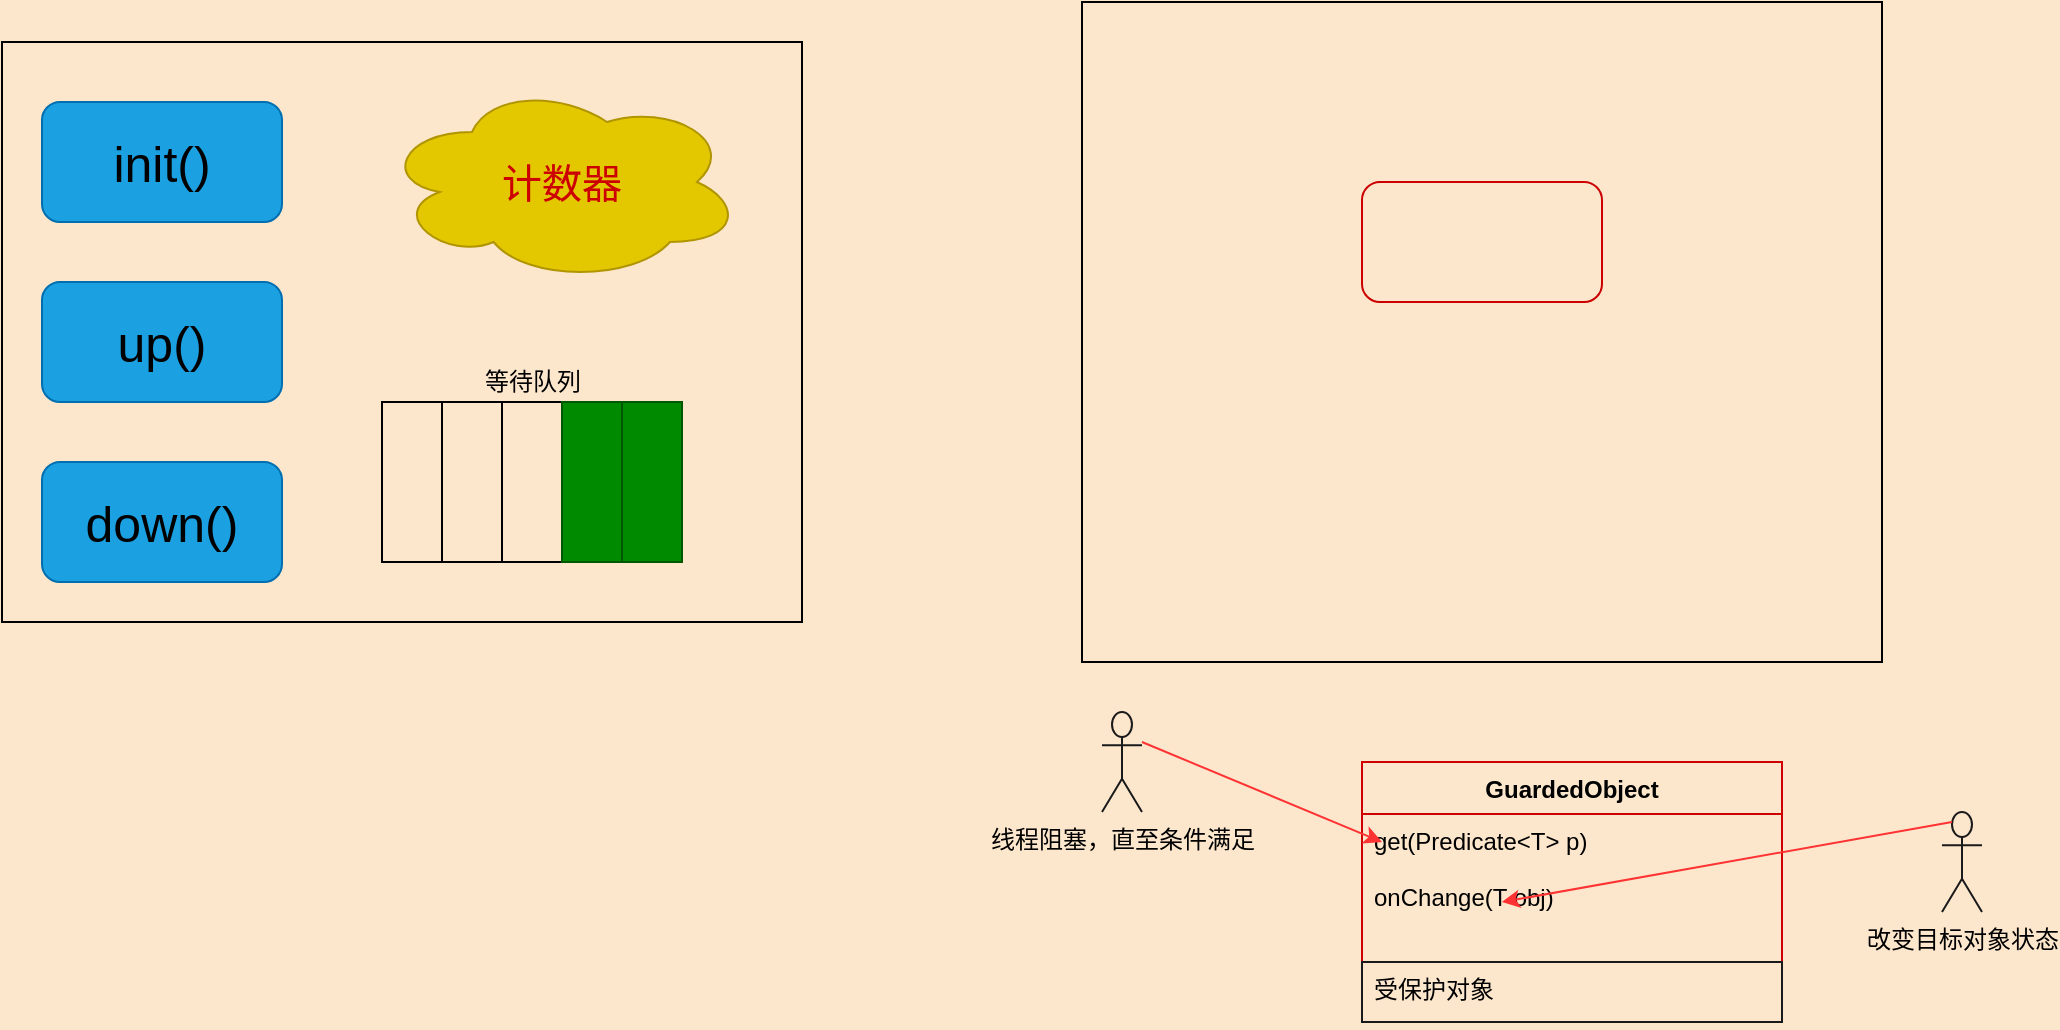 <mxfile>
    <diagram id="nnLEBb4TAJhYM4TfysHp" name="JDK">
        <mxGraphModel dx="637" dy="379" grid="1" gridSize="10" guides="1" tooltips="1" connect="1" arrows="1" fold="1" page="1" pageScale="1" pageWidth="1920" pageHeight="1200" background="#FCE7CD" math="0" shadow="0">
            <root>
                <mxCell id="0"/>
                <mxCell id="1" parent="0"/>
                <mxCell id="2" value="" style="whiteSpace=wrap;html=1;fontColor=#FFFFFF;fillColor=none;strokeColor=#000000;" parent="1" vertex="1">
                    <mxGeometry x="70" y="110" width="400" height="290" as="geometry"/>
                </mxCell>
                <mxCell id="3" value="&lt;font style=&quot;font-size: 25px&quot; color=&quot;#000000&quot;&gt;init()&lt;/font&gt;" style="rounded=1;whiteSpace=wrap;html=1;strokeColor=#006EAF;fillColor=#1ba1e2;fontColor=#ffffff;" parent="1" vertex="1">
                    <mxGeometry x="90" y="140" width="120" height="60" as="geometry"/>
                </mxCell>
                <mxCell id="4" value="&lt;font style=&quot;font-size: 25px&quot; color=&quot;#000000&quot;&gt;up()&lt;/font&gt;" style="rounded=1;whiteSpace=wrap;html=1;strokeColor=#006EAF;fillColor=#1ba1e2;fontColor=#ffffff;" parent="1" vertex="1">
                    <mxGeometry x="90" y="230" width="120" height="60" as="geometry"/>
                </mxCell>
                <mxCell id="5" value="&lt;font style=&quot;font-size: 25px&quot; color=&quot;#000000&quot;&gt;down()&lt;/font&gt;" style="rounded=1;whiteSpace=wrap;html=1;strokeColor=#006EAF;fillColor=#1ba1e2;fontColor=#ffffff;" parent="1" vertex="1">
                    <mxGeometry x="90" y="320" width="120" height="60" as="geometry"/>
                </mxCell>
                <mxCell id="7" value="&lt;font color=&quot;#cc0000&quot; style=&quot;font-size: 20px&quot;&gt;计数器&lt;/font&gt;" style="ellipse;shape=cloud;whiteSpace=wrap;html=1;strokeColor=#B09500;fillColor=#e3c800;fontColor=#ffffff;" parent="1" vertex="1">
                    <mxGeometry x="260" y="130" width="180" height="100" as="geometry"/>
                </mxCell>
                <mxCell id="8" value="" style="rounded=0;whiteSpace=wrap;html=1;strokeColor=#000000;fillColor=none;fontColor=#FFFFFF;" parent="1" vertex="1">
                    <mxGeometry x="260" y="290" width="30" height="80" as="geometry"/>
                </mxCell>
                <mxCell id="9" value="" style="rounded=0;whiteSpace=wrap;html=1;strokeColor=#000000;fillColor=none;fontColor=#FFFFFF;" parent="1" vertex="1">
                    <mxGeometry x="290" y="290" width="30" height="80" as="geometry"/>
                </mxCell>
                <mxCell id="10" value="" style="rounded=0;whiteSpace=wrap;html=1;strokeColor=#000000;fillColor=none;fontColor=#FFFFFF;" parent="1" vertex="1">
                    <mxGeometry x="320" y="290" width="30" height="80" as="geometry"/>
                </mxCell>
                <mxCell id="11" value="" style="rounded=0;whiteSpace=wrap;html=1;strokeColor=#005700;fillColor=#008a00;fontColor=#ffffff;" parent="1" vertex="1">
                    <mxGeometry x="350" y="290" width="30" height="80" as="geometry"/>
                </mxCell>
                <mxCell id="12" value="" style="rounded=0;whiteSpace=wrap;html=1;strokeColor=#005700;fontColor=#ffffff;fillColor=#008a00;" parent="1" vertex="1">
                    <mxGeometry x="380" y="290" width="30" height="80" as="geometry"/>
                </mxCell>
                <mxCell id="13" value="&lt;font color=&quot;#000000&quot;&gt;等待队列&lt;/font&gt;" style="text;html=1;align=center;verticalAlign=middle;resizable=0;points=[];autosize=1;fontColor=#FFFFFF;" parent="1" vertex="1">
                    <mxGeometry x="305" y="270" width="60" height="20" as="geometry"/>
                </mxCell>
                <mxCell id="14" value="" style="whiteSpace=wrap;html=1;fontColor=#FFFFFF;fillColor=none;strokeColor=#000000;" vertex="1" parent="1">
                    <mxGeometry x="610" y="90" width="400" height="330" as="geometry"/>
                </mxCell>
                <mxCell id="26" value="" style="rounded=1;whiteSpace=wrap;html=1;fillColor=none;strokeColor=#CC0000;" vertex="1" parent="1">
                    <mxGeometry x="750" y="180" width="120" height="60" as="geometry"/>
                </mxCell>
                <mxCell id="27" value="GuardedObject" style="swimlane;fontStyle=1;align=center;verticalAlign=top;childLayout=stackLayout;horizontal=1;startSize=26;horizontalStack=0;resizeParent=1;resizeParentMax=0;resizeLast=0;collapsible=1;marginBottom=0;strokeColor=#CC0000;fillColor=none;fontColor=#000000;" vertex="1" parent="1">
                    <mxGeometry x="750" y="470" width="210" height="100" as="geometry">
                        <mxRectangle x="750" y="470" width="120" height="26" as="alternateBounds"/>
                    </mxGeometry>
                </mxCell>
                <mxCell id="30" value="get(Predicate&lt;T&gt; p)&#10;&#10;onChange(T obj)&#10;" style="text;strokeColor=none;fillColor=none;align=left;verticalAlign=top;spacingLeft=4;spacingRight=4;overflow=hidden;rotatable=0;points=[[0,0.5],[1,0.5]];portConstraint=eastwest;fontColor=#000000;" vertex="1" parent="27">
                    <mxGeometry y="26" width="210" height="74" as="geometry"/>
                </mxCell>
                <mxCell id="29" value="" style="line;strokeWidth=1;fillColor=none;align=left;verticalAlign=middle;spacingTop=-1;spacingLeft=3;spacingRight=3;rotatable=0;labelPosition=right;points=[];portConstraint=eastwest;" vertex="1" parent="27">
                    <mxGeometry y="100" width="210" as="geometry"/>
                </mxCell>
                <mxCell id="31" value="线程阻塞，直至条件满足" style="shape=umlActor;verticalLabelPosition=bottom;verticalAlign=top;html=1;strokeColor=#1A1A1A;fillColor=none;fontColor=#000000;" vertex="1" parent="1">
                    <mxGeometry x="620" y="445" width="20" height="50" as="geometry"/>
                </mxCell>
                <mxCell id="32" value="改变目标对象状态" style="shape=umlActor;verticalLabelPosition=bottom;verticalAlign=top;html=1;strokeColor=#1A1A1A;fillColor=none;fontColor=#000000;" vertex="1" parent="1">
                    <mxGeometry x="1040" y="495" width="20" height="50" as="geometry"/>
                </mxCell>
                <mxCell id="33" value="" style="endArrow=classic;html=1;fontColor=#000000;strokeColor=#FF3333;" edge="1" parent="1">
                    <mxGeometry width="50" height="50" relative="1" as="geometry">
                        <mxPoint x="640" y="460" as="sourcePoint"/>
                        <mxPoint x="760" y="510" as="targetPoint"/>
                    </mxGeometry>
                </mxCell>
                <mxCell id="34" value="" style="endArrow=classic;html=1;fontColor=#000000;strokeColor=#FF3333;exitX=0.25;exitY=0.1;exitDx=0;exitDy=0;exitPerimeter=0;entryX=0.333;entryY=0.595;entryDx=0;entryDy=0;entryPerimeter=0;" edge="1" parent="1" source="32" target="30">
                    <mxGeometry width="50" height="50" relative="1" as="geometry">
                        <mxPoint x="950" y="570" as="sourcePoint"/>
                        <mxPoint x="850" y="530" as="targetPoint"/>
                    </mxGeometry>
                </mxCell>
                <mxCell id="28" value="受保护对象" style="text;fillColor=none;align=left;verticalAlign=top;spacingLeft=4;spacingRight=4;overflow=hidden;rotatable=0;points=[[0,0.5],[1,0.5]];portConstraint=eastwest;fontColor=#000000;strokeColor=#1A1A1A;" vertex="1" parent="1">
                    <mxGeometry x="750" y="570" width="210" height="30" as="geometry"/>
                </mxCell>
            </root>
        </mxGraphModel>
    </diagram>
</mxfile>